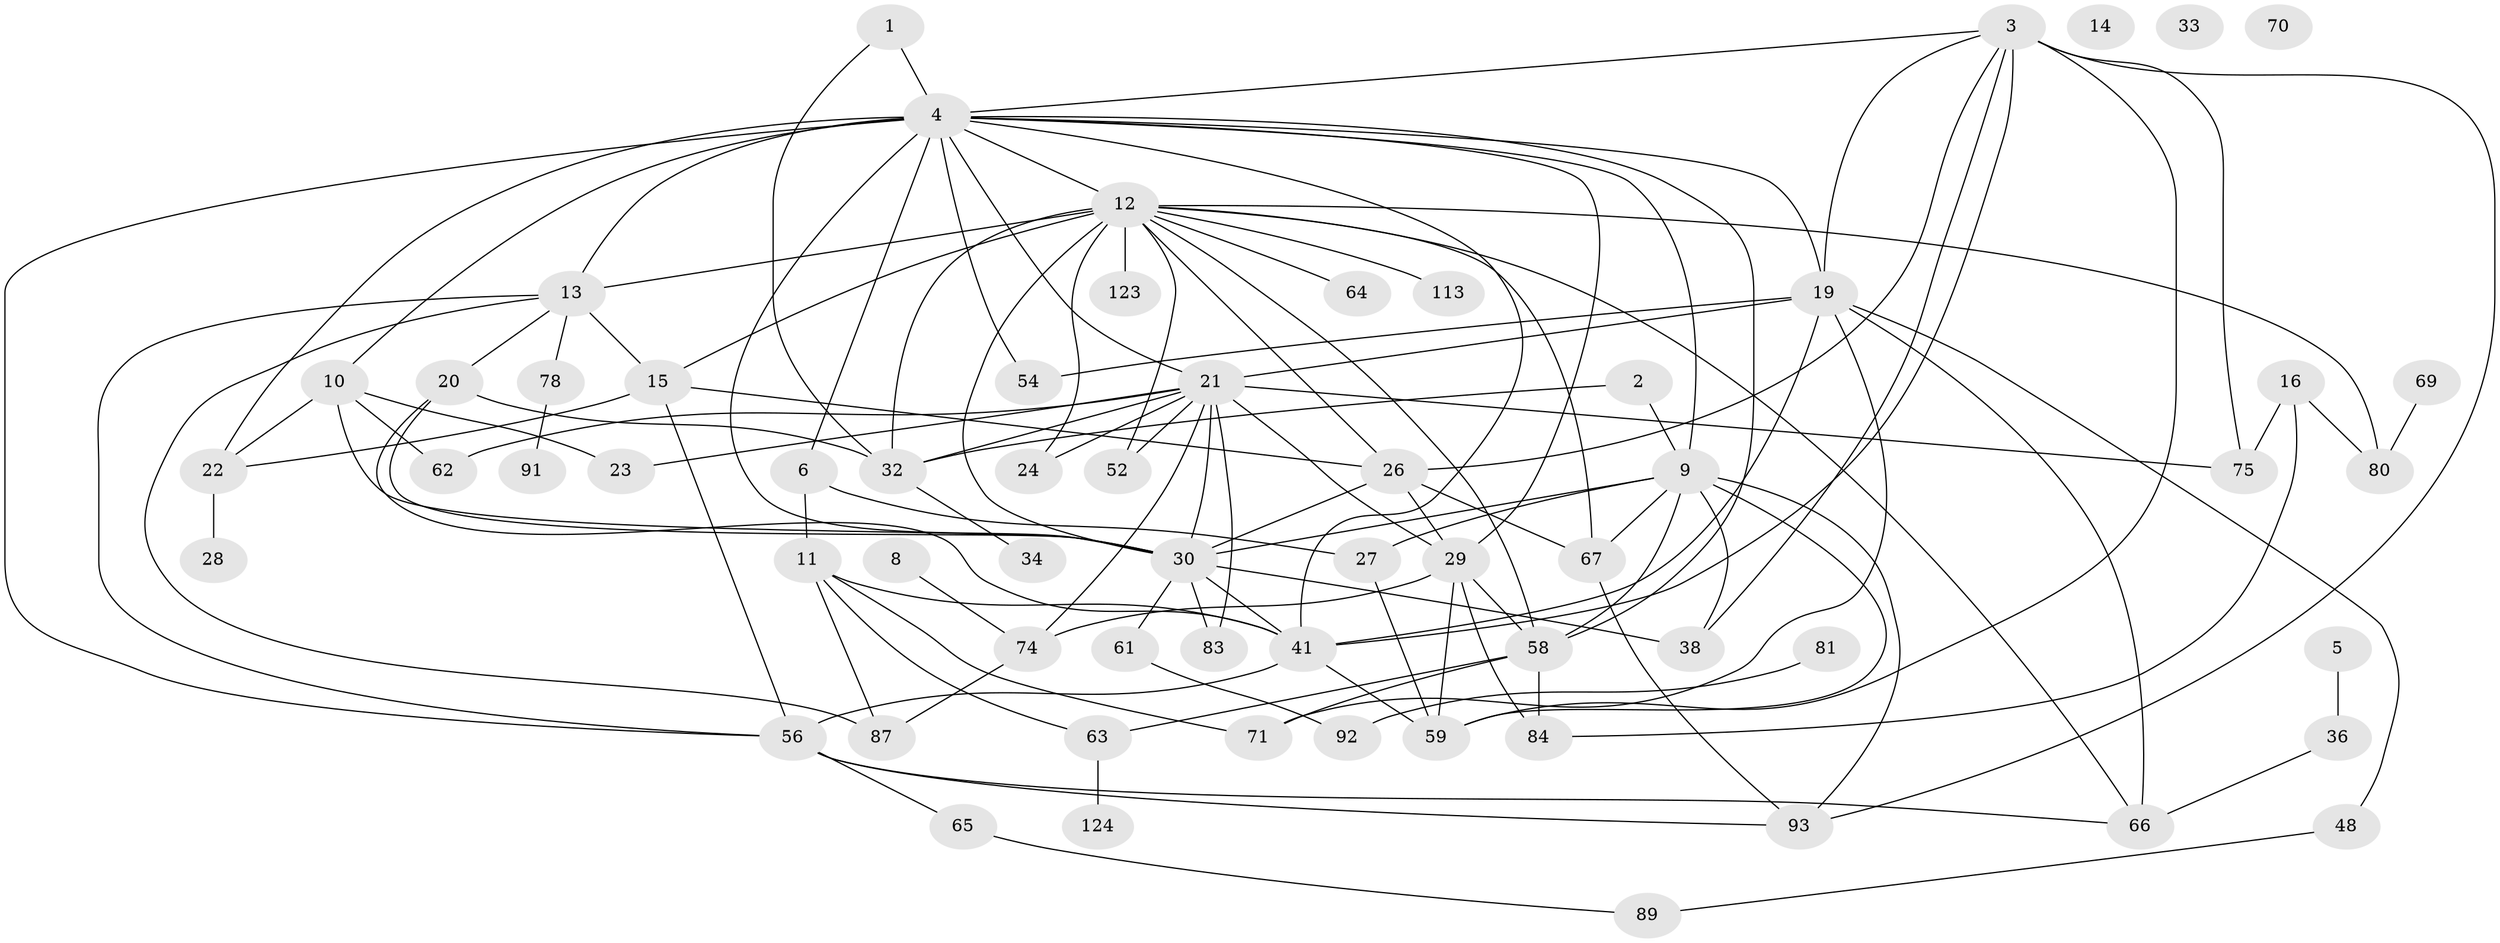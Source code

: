 // original degree distribution, {2: 0.30708661417322836, 1: 0.13385826771653545, 5: 0.12598425196850394, 6: 0.047244094488188976, 4: 0.10236220472440945, 3: 0.2283464566929134, 0: 0.023622047244094488, 8: 0.015748031496062992, 7: 0.015748031496062992}
// Generated by graph-tools (version 1.1) at 2025/13/03/09/25 04:13:10]
// undirected, 63 vertices, 121 edges
graph export_dot {
graph [start="1"]
  node [color=gray90,style=filled];
  1 [super="+40"];
  2;
  3 [super="+7"];
  4 [super="+60+115+37+39+86"];
  5;
  6 [super="+49"];
  8;
  9 [super="+17"];
  10 [super="+31"];
  11 [super="+18+47"];
  12 [super="+125+72"];
  13 [super="+102+44"];
  14;
  15 [super="+94"];
  16 [super="+42+97+50"];
  19;
  20 [super="+99"];
  21 [super="+55+35"];
  22 [super="+76"];
  23;
  24 [super="+96"];
  26 [super="+43"];
  27 [super="+53"];
  28;
  29 [super="+57+51"];
  30 [super="+46+101"];
  32 [super="+68"];
  33;
  34;
  36;
  38;
  41 [super="+100+45"];
  48;
  52;
  54;
  56 [super="+108"];
  58 [super="+117+110"];
  59;
  61;
  62;
  63 [super="+88"];
  64;
  65;
  66 [super="+82+77"];
  67 [super="+118+105"];
  69;
  70;
  71;
  74 [super="+95"];
  75;
  78;
  80;
  81;
  83;
  84;
  87 [super="+90"];
  89 [super="+112"];
  91;
  92;
  93;
  113;
  123;
  124;
  1 -- 4;
  1 -- 32;
  2 -- 32;
  2 -- 9;
  3 -- 4;
  3 -- 38;
  3 -- 75;
  3 -- 19;
  3 -- 26;
  3 -- 59;
  3 -- 93;
  3 -- 41;
  4 -- 10;
  4 -- 19;
  4 -- 54;
  4 -- 6;
  4 -- 56;
  4 -- 22;
  4 -- 41;
  4 -- 29;
  4 -- 21;
  4 -- 9;
  4 -- 58;
  4 -- 12;
  4 -- 30;
  4 -- 13;
  5 -- 36;
  6 -- 11;
  6 -- 27;
  8 -- 74;
  9 -- 59;
  9 -- 93;
  9 -- 38;
  9 -- 58;
  9 -- 27;
  9 -- 30;
  9 -- 67;
  10 -- 22 [weight=2];
  10 -- 23;
  10 -- 62;
  10 -- 30;
  11 -- 71;
  11 -- 63;
  11 -- 41;
  11 -- 87;
  12 -- 26;
  12 -- 67;
  12 -- 13 [weight=2];
  12 -- 52;
  12 -- 64;
  12 -- 32;
  12 -- 15;
  12 -- 80;
  12 -- 113;
  12 -- 58;
  12 -- 123;
  12 -- 24;
  12 -- 30 [weight=2];
  12 -- 66;
  13 -- 78;
  13 -- 56;
  13 -- 20;
  13 -- 87;
  13 -- 15;
  15 -- 26;
  15 -- 56;
  15 -- 22;
  16 -- 80;
  16 -- 75;
  16 -- 84;
  19 -- 48;
  19 -- 54;
  19 -- 66;
  19 -- 71;
  19 -- 21;
  19 -- 41;
  20 -- 32;
  20 -- 41;
  20 -- 30;
  21 -- 24;
  21 -- 83;
  21 -- 32;
  21 -- 75;
  21 -- 30;
  21 -- 52;
  21 -- 23;
  21 -- 74;
  21 -- 62;
  21 -- 29;
  22 -- 28;
  26 -- 29;
  26 -- 67;
  26 -- 30;
  27 -- 59;
  29 -- 84;
  29 -- 58;
  29 -- 59;
  29 -- 74;
  30 -- 41;
  30 -- 61;
  30 -- 38;
  30 -- 83;
  32 -- 34;
  36 -- 66;
  41 -- 56;
  41 -- 59;
  48 -- 89;
  56 -- 65;
  56 -- 93;
  56 -- 66;
  58 -- 84;
  58 -- 71;
  58 -- 63;
  61 -- 92;
  63 -- 124;
  65 -- 89;
  67 -- 93;
  69 -- 80;
  74 -- 87;
  78 -- 91;
  81 -- 92;
}
